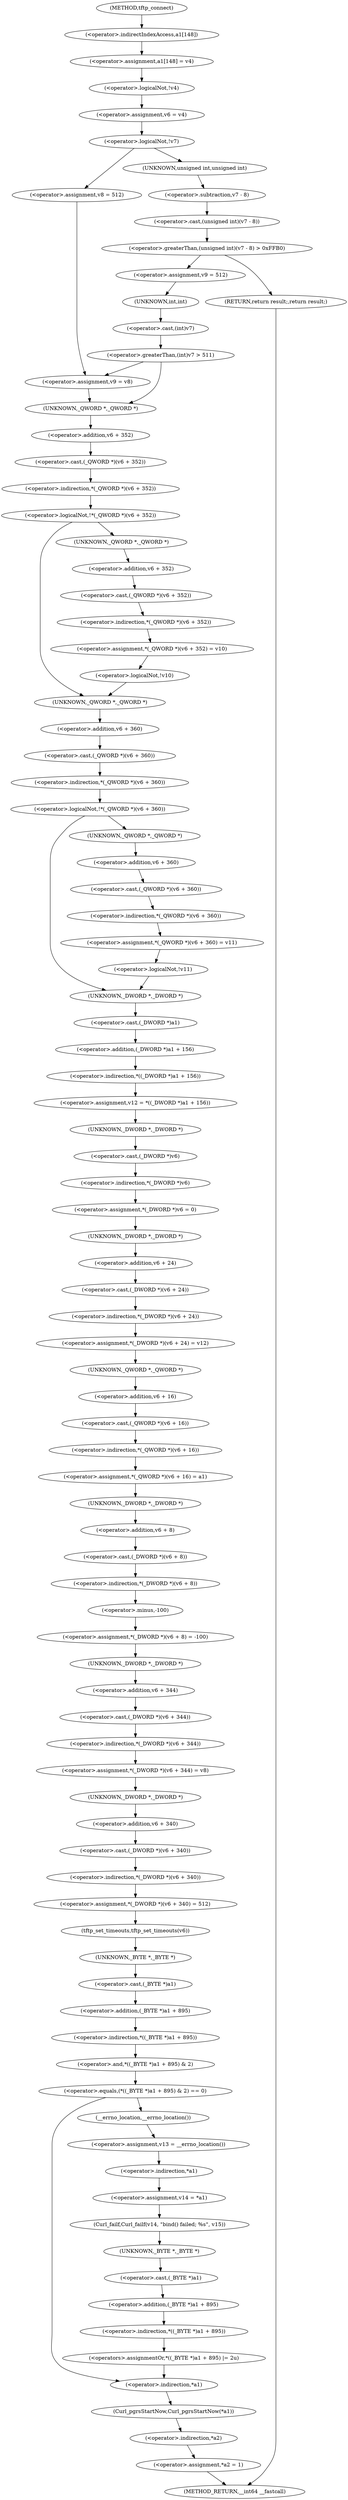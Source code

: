 digraph tftp_connect {  
"1000131" [label = "(<operator>.assignment,a1[148] = v4)" ]
"1000132" [label = "(<operator>.indirectIndexAccess,a1[148])" ]
"1000137" [label = "(<operator>.logicalNot,!v4)" ]
"1000140" [label = "(<operator>.assignment,v6 = v4)" ]
"1000144" [label = "(<operator>.logicalNot,!v7)" ]
"1000147" [label = "(<operator>.assignment,v8 = 512)" ]
"1000151" [label = "(<operator>.assignment,v9 = v8)" ]
"1000157" [label = "(<operator>.greaterThan,(unsigned int)(v7 - 8) > 0xFFB0)" ]
"1000158" [label = "(<operator>.cast,(unsigned int)(v7 - 8))" ]
"1000159" [label = "(UNKNOWN,unsigned int,unsigned int)" ]
"1000160" [label = "(<operator>.subtraction,v7 - 8)" ]
"1000164" [label = "(RETURN,return result;,return result;)" ]
"1000166" [label = "(<operator>.assignment,v9 = 512)" ]
"1000170" [label = "(<operator>.greaterThan,(int)v7 > 511)" ]
"1000171" [label = "(<operator>.cast,(int)v7)" ]
"1000172" [label = "(UNKNOWN,int,int)" ]
"1000178" [label = "(<operator>.logicalNot,!*(_QWORD *)(v6 + 352))" ]
"1000179" [label = "(<operator>.indirection,*(_QWORD *)(v6 + 352))" ]
"1000180" [label = "(<operator>.cast,(_QWORD *)(v6 + 352))" ]
"1000181" [label = "(UNKNOWN,_QWORD *,_QWORD *)" ]
"1000182" [label = "(<operator>.addition,v6 + 352)" ]
"1000186" [label = "(<operator>.assignment,*(_QWORD *)(v6 + 352) = v10)" ]
"1000187" [label = "(<operator>.indirection,*(_QWORD *)(v6 + 352))" ]
"1000188" [label = "(<operator>.cast,(_QWORD *)(v6 + 352))" ]
"1000189" [label = "(UNKNOWN,_QWORD *,_QWORD *)" ]
"1000190" [label = "(<operator>.addition,v6 + 352)" ]
"1000195" [label = "(<operator>.logicalNot,!v10)" ]
"1000199" [label = "(<operator>.logicalNot,!*(_QWORD *)(v6 + 360))" ]
"1000200" [label = "(<operator>.indirection,*(_QWORD *)(v6 + 360))" ]
"1000201" [label = "(<operator>.cast,(_QWORD *)(v6 + 360))" ]
"1000202" [label = "(UNKNOWN,_QWORD *,_QWORD *)" ]
"1000203" [label = "(<operator>.addition,v6 + 360)" ]
"1000207" [label = "(<operator>.assignment,*(_QWORD *)(v6 + 360) = v11)" ]
"1000208" [label = "(<operator>.indirection,*(_QWORD *)(v6 + 360))" ]
"1000209" [label = "(<operator>.cast,(_QWORD *)(v6 + 360))" ]
"1000210" [label = "(UNKNOWN,_QWORD *,_QWORD *)" ]
"1000211" [label = "(<operator>.addition,v6 + 360)" ]
"1000216" [label = "(<operator>.logicalNot,!v11)" ]
"1000219" [label = "(<operator>.assignment,v12 = *((_DWORD *)a1 + 156))" ]
"1000221" [label = "(<operator>.indirection,*((_DWORD *)a1 + 156))" ]
"1000222" [label = "(<operator>.addition,(_DWORD *)a1 + 156)" ]
"1000223" [label = "(<operator>.cast,(_DWORD *)a1)" ]
"1000224" [label = "(UNKNOWN,_DWORD *,_DWORD *)" ]
"1000227" [label = "(<operator>.assignment,*(_DWORD *)v6 = 0)" ]
"1000228" [label = "(<operator>.indirection,*(_DWORD *)v6)" ]
"1000229" [label = "(<operator>.cast,(_DWORD *)v6)" ]
"1000230" [label = "(UNKNOWN,_DWORD *,_DWORD *)" ]
"1000233" [label = "(<operator>.assignment,*(_DWORD *)(v6 + 24) = v12)" ]
"1000234" [label = "(<operator>.indirection,*(_DWORD *)(v6 + 24))" ]
"1000235" [label = "(<operator>.cast,(_DWORD *)(v6 + 24))" ]
"1000236" [label = "(UNKNOWN,_DWORD *,_DWORD *)" ]
"1000237" [label = "(<operator>.addition,v6 + 24)" ]
"1000241" [label = "(<operator>.assignment,*(_QWORD *)(v6 + 16) = a1)" ]
"1000242" [label = "(<operator>.indirection,*(_QWORD *)(v6 + 16))" ]
"1000243" [label = "(<operator>.cast,(_QWORD *)(v6 + 16))" ]
"1000244" [label = "(UNKNOWN,_QWORD *,_QWORD *)" ]
"1000245" [label = "(<operator>.addition,v6 + 16)" ]
"1000249" [label = "(<operator>.assignment,*(_DWORD *)(v6 + 8) = -100)" ]
"1000250" [label = "(<operator>.indirection,*(_DWORD *)(v6 + 8))" ]
"1000251" [label = "(<operator>.cast,(_DWORD *)(v6 + 8))" ]
"1000252" [label = "(UNKNOWN,_DWORD *,_DWORD *)" ]
"1000253" [label = "(<operator>.addition,v6 + 8)" ]
"1000256" [label = "(<operator>.minus,-100)" ]
"1000258" [label = "(<operator>.assignment,*(_DWORD *)(v6 + 344) = v8)" ]
"1000259" [label = "(<operator>.indirection,*(_DWORD *)(v6 + 344))" ]
"1000260" [label = "(<operator>.cast,(_DWORD *)(v6 + 344))" ]
"1000261" [label = "(UNKNOWN,_DWORD *,_DWORD *)" ]
"1000262" [label = "(<operator>.addition,v6 + 344)" ]
"1000266" [label = "(<operator>.assignment,*(_DWORD *)(v6 + 340) = 512)" ]
"1000267" [label = "(<operator>.indirection,*(_DWORD *)(v6 + 340))" ]
"1000268" [label = "(<operator>.cast,(_DWORD *)(v6 + 340))" ]
"1000269" [label = "(UNKNOWN,_DWORD *,_DWORD *)" ]
"1000270" [label = "(<operator>.addition,v6 + 340)" ]
"1000274" [label = "(tftp_set_timeouts,tftp_set_timeouts(v6))" ]
"1000277" [label = "(<operator>.equals,(*((_BYTE *)a1 + 895) & 2) == 0)" ]
"1000278" [label = "(<operator>.and,*((_BYTE *)a1 + 895) & 2)" ]
"1000279" [label = "(<operator>.indirection,*((_BYTE *)a1 + 895))" ]
"1000280" [label = "(<operator>.addition,(_BYTE *)a1 + 895)" ]
"1000281" [label = "(<operator>.cast,(_BYTE *)a1)" ]
"1000282" [label = "(UNKNOWN,_BYTE *,_BYTE *)" ]
"1000289" [label = "(<operator>.assignment,v13 = __errno_location())" ]
"1000291" [label = "(__errno_location,__errno_location())" ]
"1000292" [label = "(<operator>.assignment,v14 = *a1)" ]
"1000294" [label = "(<operator>.indirection,*a1)" ]
"1000296" [label = "(Curl_failf,Curl_failf(v14, \"bind() failed; %s\", v15))" ]
"1000301" [label = "(<operators>.assignmentOr,*((_BYTE *)a1 + 895) |= 2u)" ]
"1000302" [label = "(<operator>.indirection,*((_BYTE *)a1 + 895))" ]
"1000303" [label = "(<operator>.addition,(_BYTE *)a1 + 895)" ]
"1000304" [label = "(<operator>.cast,(_BYTE *)a1)" ]
"1000305" [label = "(UNKNOWN,_BYTE *,_BYTE *)" ]
"1000309" [label = "(Curl_pgrsStartNow,Curl_pgrsStartNow(*a1))" ]
"1000310" [label = "(<operator>.indirection,*a1)" ]
"1000312" [label = "(<operator>.assignment,*a2 = 1)" ]
"1000313" [label = "(<operator>.indirection,*a2)" ]
"1000114" [label = "(METHOD,tftp_connect)" ]
"1000317" [label = "(METHOD_RETURN,__int64 __fastcall)" ]
  "1000131" -> "1000137" 
  "1000132" -> "1000131" 
  "1000137" -> "1000140" 
  "1000140" -> "1000144" 
  "1000144" -> "1000147" 
  "1000144" -> "1000159" 
  "1000147" -> "1000151" 
  "1000151" -> "1000181" 
  "1000157" -> "1000164" 
  "1000157" -> "1000166" 
  "1000158" -> "1000157" 
  "1000159" -> "1000160" 
  "1000160" -> "1000158" 
  "1000164" -> "1000317" 
  "1000166" -> "1000172" 
  "1000170" -> "1000151" 
  "1000170" -> "1000181" 
  "1000171" -> "1000170" 
  "1000172" -> "1000171" 
  "1000178" -> "1000189" 
  "1000178" -> "1000202" 
  "1000179" -> "1000178" 
  "1000180" -> "1000179" 
  "1000181" -> "1000182" 
  "1000182" -> "1000180" 
  "1000186" -> "1000195" 
  "1000187" -> "1000186" 
  "1000188" -> "1000187" 
  "1000189" -> "1000190" 
  "1000190" -> "1000188" 
  "1000195" -> "1000202" 
  "1000199" -> "1000210" 
  "1000199" -> "1000224" 
  "1000200" -> "1000199" 
  "1000201" -> "1000200" 
  "1000202" -> "1000203" 
  "1000203" -> "1000201" 
  "1000207" -> "1000216" 
  "1000208" -> "1000207" 
  "1000209" -> "1000208" 
  "1000210" -> "1000211" 
  "1000211" -> "1000209" 
  "1000216" -> "1000224" 
  "1000219" -> "1000230" 
  "1000221" -> "1000219" 
  "1000222" -> "1000221" 
  "1000223" -> "1000222" 
  "1000224" -> "1000223" 
  "1000227" -> "1000236" 
  "1000228" -> "1000227" 
  "1000229" -> "1000228" 
  "1000230" -> "1000229" 
  "1000233" -> "1000244" 
  "1000234" -> "1000233" 
  "1000235" -> "1000234" 
  "1000236" -> "1000237" 
  "1000237" -> "1000235" 
  "1000241" -> "1000252" 
  "1000242" -> "1000241" 
  "1000243" -> "1000242" 
  "1000244" -> "1000245" 
  "1000245" -> "1000243" 
  "1000249" -> "1000261" 
  "1000250" -> "1000256" 
  "1000251" -> "1000250" 
  "1000252" -> "1000253" 
  "1000253" -> "1000251" 
  "1000256" -> "1000249" 
  "1000258" -> "1000269" 
  "1000259" -> "1000258" 
  "1000260" -> "1000259" 
  "1000261" -> "1000262" 
  "1000262" -> "1000260" 
  "1000266" -> "1000274" 
  "1000267" -> "1000266" 
  "1000268" -> "1000267" 
  "1000269" -> "1000270" 
  "1000270" -> "1000268" 
  "1000274" -> "1000282" 
  "1000277" -> "1000291" 
  "1000277" -> "1000310" 
  "1000278" -> "1000277" 
  "1000279" -> "1000278" 
  "1000280" -> "1000279" 
  "1000281" -> "1000280" 
  "1000282" -> "1000281" 
  "1000289" -> "1000294" 
  "1000291" -> "1000289" 
  "1000292" -> "1000296" 
  "1000294" -> "1000292" 
  "1000296" -> "1000305" 
  "1000301" -> "1000310" 
  "1000302" -> "1000301" 
  "1000303" -> "1000302" 
  "1000304" -> "1000303" 
  "1000305" -> "1000304" 
  "1000309" -> "1000313" 
  "1000310" -> "1000309" 
  "1000312" -> "1000317" 
  "1000313" -> "1000312" 
  "1000114" -> "1000132" 
}
